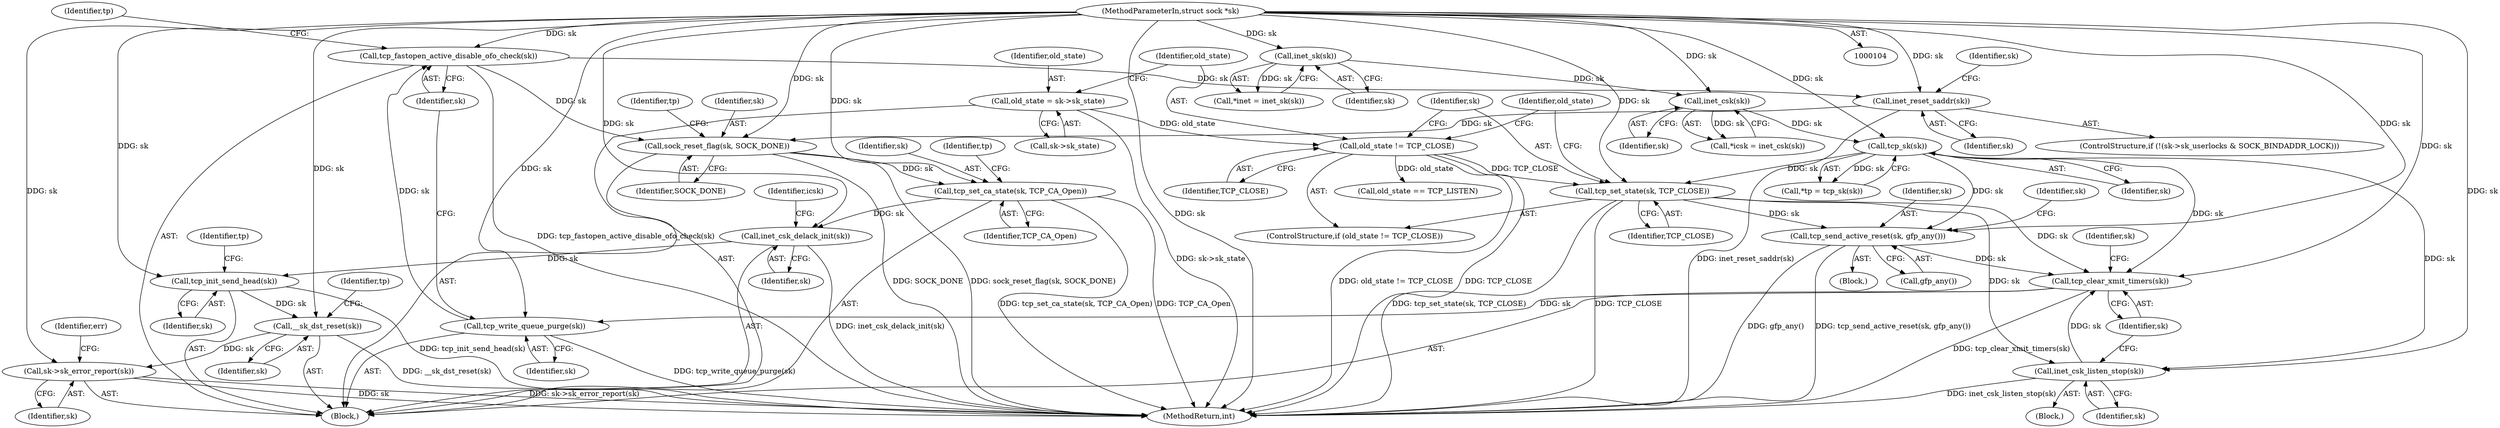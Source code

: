 digraph "0_linux_499350a5a6e7512d9ed369ed63a4244b6536f4f8@API" {
"1000310" [label="(Call,tcp_init_send_head(sk))"];
"1000301" [label="(Call,inet_csk_delack_init(sk))"];
"1000296" [label="(Call,tcp_set_ca_state(sk, TCP_CA_Open))"];
"1000233" [label="(Call,sock_reset_flag(sk, SOCK_DONE))"];
"1000226" [label="(Call,inet_reset_saddr(sk))"];
"1000207" [label="(Call,tcp_fastopen_active_disable_ofo_check(sk))"];
"1000205" [label="(Call,tcp_write_queue_purge(sk))"];
"1000198" [label="(Call,tcp_clear_xmit_timers(sk))"];
"1000180" [label="(Call,tcp_send_active_reset(sk, gfp_any()))"];
"1000121" [label="(Call,tcp_sk(sk))"];
"1000116" [label="(Call,inet_csk(sk))"];
"1000111" [label="(Call,inet_sk(sk))"];
"1000105" [label="(MethodParameterIn,struct sock *sk)"];
"1000137" [label="(Call,tcp_set_state(sk, TCP_CLOSE))"];
"1000134" [label="(Call,old_state != TCP_CLOSE)"];
"1000128" [label="(Call,old_state = sk->sk_state)"];
"1000145" [label="(Call,inet_csk_listen_stop(sk))"];
"1000322" [label="(Call,__sk_dst_reset(sk))"];
"1000342" [label="(Call,sk->sk_error_report(sk))"];
"1000227" [label="(Identifier,sk)"];
"1000116" [label="(Call,inet_csk(sk))"];
"1000133" [label="(ControlStructure,if (old_state != TCP_CLOSE))"];
"1000226" [label="(Call,inet_reset_saddr(sk))"];
"1000114" [label="(Call,*icsk = inet_csk(sk))"];
"1000137" [label="(Call,tcp_set_state(sk, TCP_CLOSE))"];
"1000128" [label="(Call,old_state = sk->sk_state)"];
"1000141" [label="(Call,old_state == TCP_LISTEN)"];
"1000134" [label="(Call,old_state != TCP_CLOSE)"];
"1000203" [label="(Identifier,sk)"];
"1000342" [label="(Call,sk->sk_error_report(sk))"];
"1000296" [label="(Call,tcp_set_ca_state(sk, TCP_CA_Open))"];
"1000343" [label="(Identifier,sk)"];
"1000212" [label="(Identifier,tp)"];
"1000182" [label="(Call,gfp_any())"];
"1000230" [label="(Identifier,sk)"];
"1000119" [label="(Call,*tp = tcp_sk(sk))"];
"1000198" [label="(Call,tcp_clear_xmit_timers(sk))"];
"1000142" [label="(Identifier,old_state)"];
"1000105" [label="(MethodParameterIn,struct sock *sk)"];
"1000219" [label="(ControlStructure,if (!(sk->sk_userlocks & SOCK_BINDADDR_LOCK)))"];
"1000315" [label="(Identifier,tp)"];
"1000145" [label="(Call,inet_csk_listen_stop(sk))"];
"1000129" [label="(Identifier,old_state)"];
"1000234" [label="(Identifier,sk)"];
"1000311" [label="(Identifier,sk)"];
"1000138" [label="(Identifier,sk)"];
"1000130" [label="(Call,sk->sk_state)"];
"1000144" [label="(Block,)"];
"1000205" [label="(Call,tcp_write_queue_purge(sk))"];
"1000345" [label="(Identifier,err)"];
"1000302" [label="(Identifier,sk)"];
"1000117" [label="(Identifier,sk)"];
"1000233" [label="(Call,sock_reset_flag(sk, SOCK_DONE))"];
"1000107" [label="(Block,)"];
"1000301" [label="(Call,inet_csk_delack_init(sk))"];
"1000135" [label="(Identifier,old_state)"];
"1000146" [label="(Identifier,sk)"];
"1000121" [label="(Call,tcp_sk(sk))"];
"1000112" [label="(Identifier,sk)"];
"1000111" [label="(Call,inet_sk(sk))"];
"1000235" [label="(Identifier,SOCK_DONE)"];
"1000306" [label="(Identifier,icsk)"];
"1000139" [label="(Identifier,TCP_CLOSE)"];
"1000323" [label="(Identifier,sk)"];
"1000346" [label="(MethodReturn,int)"];
"1000206" [label="(Identifier,sk)"];
"1000298" [label="(Identifier,TCP_CA_Open)"];
"1000180" [label="(Call,tcp_send_active_reset(sk, gfp_any()))"];
"1000297" [label="(Identifier,sk)"];
"1000238" [label="(Identifier,tp)"];
"1000300" [label="(Identifier,tp)"];
"1000109" [label="(Call,*inet = inet_sk(sk))"];
"1000325" [label="(Identifier,tp)"];
"1000122" [label="(Identifier,sk)"];
"1000208" [label="(Identifier,sk)"];
"1000179" [label="(Block,)"];
"1000322" [label="(Call,__sk_dst_reset(sk))"];
"1000181" [label="(Identifier,sk)"];
"1000185" [label="(Identifier,sk)"];
"1000199" [label="(Identifier,sk)"];
"1000207" [label="(Call,tcp_fastopen_active_disable_ofo_check(sk))"];
"1000310" [label="(Call,tcp_init_send_head(sk))"];
"1000136" [label="(Identifier,TCP_CLOSE)"];
"1000310" -> "1000107"  [label="AST: "];
"1000310" -> "1000311"  [label="CFG: "];
"1000311" -> "1000310"  [label="AST: "];
"1000315" -> "1000310"  [label="CFG: "];
"1000310" -> "1000346"  [label="DDG: tcp_init_send_head(sk)"];
"1000301" -> "1000310"  [label="DDG: sk"];
"1000105" -> "1000310"  [label="DDG: sk"];
"1000310" -> "1000322"  [label="DDG: sk"];
"1000301" -> "1000107"  [label="AST: "];
"1000301" -> "1000302"  [label="CFG: "];
"1000302" -> "1000301"  [label="AST: "];
"1000306" -> "1000301"  [label="CFG: "];
"1000301" -> "1000346"  [label="DDG: inet_csk_delack_init(sk)"];
"1000296" -> "1000301"  [label="DDG: sk"];
"1000105" -> "1000301"  [label="DDG: sk"];
"1000296" -> "1000107"  [label="AST: "];
"1000296" -> "1000298"  [label="CFG: "];
"1000297" -> "1000296"  [label="AST: "];
"1000298" -> "1000296"  [label="AST: "];
"1000300" -> "1000296"  [label="CFG: "];
"1000296" -> "1000346"  [label="DDG: TCP_CA_Open"];
"1000296" -> "1000346"  [label="DDG: tcp_set_ca_state(sk, TCP_CA_Open)"];
"1000233" -> "1000296"  [label="DDG: sk"];
"1000105" -> "1000296"  [label="DDG: sk"];
"1000233" -> "1000107"  [label="AST: "];
"1000233" -> "1000235"  [label="CFG: "];
"1000234" -> "1000233"  [label="AST: "];
"1000235" -> "1000233"  [label="AST: "];
"1000238" -> "1000233"  [label="CFG: "];
"1000233" -> "1000346"  [label="DDG: sock_reset_flag(sk, SOCK_DONE)"];
"1000233" -> "1000346"  [label="DDG: SOCK_DONE"];
"1000226" -> "1000233"  [label="DDG: sk"];
"1000207" -> "1000233"  [label="DDG: sk"];
"1000105" -> "1000233"  [label="DDG: sk"];
"1000226" -> "1000219"  [label="AST: "];
"1000226" -> "1000227"  [label="CFG: "];
"1000227" -> "1000226"  [label="AST: "];
"1000230" -> "1000226"  [label="CFG: "];
"1000226" -> "1000346"  [label="DDG: inet_reset_saddr(sk)"];
"1000207" -> "1000226"  [label="DDG: sk"];
"1000105" -> "1000226"  [label="DDG: sk"];
"1000207" -> "1000107"  [label="AST: "];
"1000207" -> "1000208"  [label="CFG: "];
"1000208" -> "1000207"  [label="AST: "];
"1000212" -> "1000207"  [label="CFG: "];
"1000207" -> "1000346"  [label="DDG: tcp_fastopen_active_disable_ofo_check(sk)"];
"1000205" -> "1000207"  [label="DDG: sk"];
"1000105" -> "1000207"  [label="DDG: sk"];
"1000205" -> "1000107"  [label="AST: "];
"1000205" -> "1000206"  [label="CFG: "];
"1000206" -> "1000205"  [label="AST: "];
"1000208" -> "1000205"  [label="CFG: "];
"1000205" -> "1000346"  [label="DDG: tcp_write_queue_purge(sk)"];
"1000198" -> "1000205"  [label="DDG: sk"];
"1000105" -> "1000205"  [label="DDG: sk"];
"1000198" -> "1000107"  [label="AST: "];
"1000198" -> "1000199"  [label="CFG: "];
"1000199" -> "1000198"  [label="AST: "];
"1000203" -> "1000198"  [label="CFG: "];
"1000198" -> "1000346"  [label="DDG: tcp_clear_xmit_timers(sk)"];
"1000180" -> "1000198"  [label="DDG: sk"];
"1000121" -> "1000198"  [label="DDG: sk"];
"1000137" -> "1000198"  [label="DDG: sk"];
"1000145" -> "1000198"  [label="DDG: sk"];
"1000105" -> "1000198"  [label="DDG: sk"];
"1000180" -> "1000179"  [label="AST: "];
"1000180" -> "1000182"  [label="CFG: "];
"1000181" -> "1000180"  [label="AST: "];
"1000182" -> "1000180"  [label="AST: "];
"1000185" -> "1000180"  [label="CFG: "];
"1000180" -> "1000346"  [label="DDG: gfp_any()"];
"1000180" -> "1000346"  [label="DDG: tcp_send_active_reset(sk, gfp_any())"];
"1000121" -> "1000180"  [label="DDG: sk"];
"1000137" -> "1000180"  [label="DDG: sk"];
"1000105" -> "1000180"  [label="DDG: sk"];
"1000121" -> "1000119"  [label="AST: "];
"1000121" -> "1000122"  [label="CFG: "];
"1000122" -> "1000121"  [label="AST: "];
"1000119" -> "1000121"  [label="CFG: "];
"1000121" -> "1000119"  [label="DDG: sk"];
"1000116" -> "1000121"  [label="DDG: sk"];
"1000105" -> "1000121"  [label="DDG: sk"];
"1000121" -> "1000137"  [label="DDG: sk"];
"1000121" -> "1000145"  [label="DDG: sk"];
"1000116" -> "1000114"  [label="AST: "];
"1000116" -> "1000117"  [label="CFG: "];
"1000117" -> "1000116"  [label="AST: "];
"1000114" -> "1000116"  [label="CFG: "];
"1000116" -> "1000114"  [label="DDG: sk"];
"1000111" -> "1000116"  [label="DDG: sk"];
"1000105" -> "1000116"  [label="DDG: sk"];
"1000111" -> "1000109"  [label="AST: "];
"1000111" -> "1000112"  [label="CFG: "];
"1000112" -> "1000111"  [label="AST: "];
"1000109" -> "1000111"  [label="CFG: "];
"1000111" -> "1000109"  [label="DDG: sk"];
"1000105" -> "1000111"  [label="DDG: sk"];
"1000105" -> "1000104"  [label="AST: "];
"1000105" -> "1000346"  [label="DDG: sk"];
"1000105" -> "1000137"  [label="DDG: sk"];
"1000105" -> "1000145"  [label="DDG: sk"];
"1000105" -> "1000322"  [label="DDG: sk"];
"1000105" -> "1000342"  [label="DDG: sk"];
"1000137" -> "1000133"  [label="AST: "];
"1000137" -> "1000139"  [label="CFG: "];
"1000138" -> "1000137"  [label="AST: "];
"1000139" -> "1000137"  [label="AST: "];
"1000142" -> "1000137"  [label="CFG: "];
"1000137" -> "1000346"  [label="DDG: TCP_CLOSE"];
"1000137" -> "1000346"  [label="DDG: tcp_set_state(sk, TCP_CLOSE)"];
"1000134" -> "1000137"  [label="DDG: TCP_CLOSE"];
"1000137" -> "1000145"  [label="DDG: sk"];
"1000134" -> "1000133"  [label="AST: "];
"1000134" -> "1000136"  [label="CFG: "];
"1000135" -> "1000134"  [label="AST: "];
"1000136" -> "1000134"  [label="AST: "];
"1000138" -> "1000134"  [label="CFG: "];
"1000142" -> "1000134"  [label="CFG: "];
"1000134" -> "1000346"  [label="DDG: old_state != TCP_CLOSE"];
"1000134" -> "1000346"  [label="DDG: TCP_CLOSE"];
"1000128" -> "1000134"  [label="DDG: old_state"];
"1000134" -> "1000141"  [label="DDG: old_state"];
"1000128" -> "1000107"  [label="AST: "];
"1000128" -> "1000130"  [label="CFG: "];
"1000129" -> "1000128"  [label="AST: "];
"1000130" -> "1000128"  [label="AST: "];
"1000135" -> "1000128"  [label="CFG: "];
"1000128" -> "1000346"  [label="DDG: sk->sk_state"];
"1000145" -> "1000144"  [label="AST: "];
"1000145" -> "1000146"  [label="CFG: "];
"1000146" -> "1000145"  [label="AST: "];
"1000199" -> "1000145"  [label="CFG: "];
"1000145" -> "1000346"  [label="DDG: inet_csk_listen_stop(sk)"];
"1000322" -> "1000107"  [label="AST: "];
"1000322" -> "1000323"  [label="CFG: "];
"1000323" -> "1000322"  [label="AST: "];
"1000325" -> "1000322"  [label="CFG: "];
"1000322" -> "1000346"  [label="DDG: __sk_dst_reset(sk)"];
"1000322" -> "1000342"  [label="DDG: sk"];
"1000342" -> "1000107"  [label="AST: "];
"1000342" -> "1000343"  [label="CFG: "];
"1000343" -> "1000342"  [label="AST: "];
"1000345" -> "1000342"  [label="CFG: "];
"1000342" -> "1000346"  [label="DDG: sk->sk_error_report(sk)"];
"1000342" -> "1000346"  [label="DDG: sk"];
}

